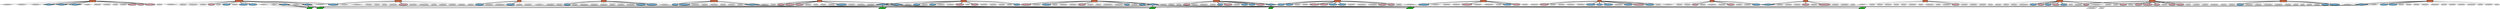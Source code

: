 graph IMDB {

	// Director nodes
	subgraph directors {
		node[shape=diamond style=filled]
		aromeclaudemichel
		abraunbettinai[ penwidth=5 fillcolor=lightskyblue]
		akinkelmartin[ penwidth=5 fillcolor=lightskyblue]
		atraykovatanas
		akronthalerthomas
		aaltmanroberti
		agustemmanuelii
		avergnejeanpierre[ penwidth=5 fillcolor=lightskyblue]
		acatonjonesmichael
		astephanbernhard
		aladogedominique
		aklischstefan
		ametcalfestephen[ penwidth=5 fillcolor=lightskyblue]
		atonetticlaudio[ penwidth=5 fillcolor=lightskyblue]
		aengelhardtwilhelm
		akappesstphane[ penwidth=5 fillcolor=lightskyblue]
		azensmichael
		amillergeorgei[ penwidth=5 fillcolor=lightskyblue]
		abonnetchristiani[ penwidth=5 fillcolor=lightskyblue]
		asciveresmarianna[ penwidth=5 fillcolor=lightskyblue]
		abattiatofranco
		aapprederisfranck
		apakulaalanj
		apunchevborislav
		agrimaldiaurelioi
		asummereric
		asoderberghsteven
		asurchadzhievstefani[ penwidth=5 fillcolor=lightskyblue]
		amarinovichanton[ penwidth=5 fillcolor=lightskyblue]
		averhoevenpauli[ penwidth=5 fillcolor=lightskyblue]
		agutjahrrainer
		akrgnther
	}

	// Actor nodes
	subgraph actors {
		node[style=filled]
		adietermann
		afredward
		afirminerichard
		aclaudiamessner
		aguillaumeromain
		aenzodimartino[ penwidth=5 fillcolor=lightskyblue]
		awilliamatherton
		aconsuelolupo
		astefanpetrov
		awayneknight
		aandreasschwaiger[ penwidth=5 fillcolor=lightskyblue]
		aanthonyheald
		aceceliaannbirt
		adinaconnolly
		aleonardlansink
		apierrearditi
		acoralyzahonero
		alyubomirbobchevski[ penwidth=5 fillcolor=lightskyblue]
		abrigittefossey
		alloydalan[ penwidth=5 fillcolor=lightskyblue]
		aivangrigorov
		aantoninobruschetta[ penwidth=5 fillcolor=lightskyblue]
		aluciasardo
		asamantharnier
		acarolflorence
		atheresascholze
		adenisarndt[ penwidth=5 fillcolor=lightskyblue]
		aemilmarkov
		ajeannetripplehorn[ penwidth=5 fillcolor=pink]
		ascottcaan
		ageorgeclooney
		agerdlohmeyer
		anicolegrimaudo
		aalexandrawinisky
		anicholaswoodeson
		awhoopigoldberg
		aindiravarma[ penwidth=5 fillcolor=lightskyblue]
		agretascacchi[ penwidth=5 fillcolor=pink]
		astefandanailov[ penwidth=5 fillcolor=lightskyblue]
		adanielvonbargen
		arobyndouglass[ penwidth=5 fillcolor=pink]
		amarenschumacher
		amiguelferrer
		aantoniettacarbonetti[ penwidth=5 fillcolor=pink]
		ajorgerhernandez
		avolkerranisch
		abrnicebejo
		astanleyanderson
		astevekuhn[ penwidth=5 fillcolor=lightskyblue]
		apaolaciampi
		aandygarcia
		asharonstone
		amarisaburger
		akarinthaler[ penwidth=5 fillcolor=pink]
		adanielegalea
		astevekalfa
		arichardegrant
		adavidsontag
		aivantonev
		asonyadjulgerova
		ajamessikking
		adimitarhadzhiyanev
		acatherinezetajones
		amarcospicuglia[ penwidth=5 fillcolor=lightskyblue]
		anormanarmour
		asheilapaterson[ penwidth=5 fillcolor=pink]
		ajohnheard
		agabrieleferzetti
		afrancishuster
		apetergallagher
		adavidthewlis[ penwidth=5 fillcolor=lightskyblue]
		aantonradichev
		asydneypollack
		ajrggudzuhn
		alaurabetti[ penwidth=5 fillcolor=pink]
		aannamariagherardi[ penwidth=5 fillcolor=pink]
		alarrysontag[ penwidth=5 fillcolor=lightskyblue]
		amaurizionicolosi
		afrancomirabella[ penwidth=5 fillcolor=pink]
		abarbaratabita
		ajanchappell
		anikoladadov
		aminianden[ penwidth=5 fillcolor=pink]
		aianholm
		alewissmith[ penwidth=5 fillcolor=lightskyblue]
		aviktordanchenko
		abradpitt[ penwidth=5 fillcolor=pink]
		amichaeldouglas[ penwidth=5 fillcolor=lightskyblue]
		aneilmaskell
		ajuliaroberts[ penwidth=5 fillcolor=pink]
		amanliosgalambro
		aberniemac
		ajohnfinn
		afloramontgomery[ penwidth=5 fillcolor=pink]
		ajackmcgee
		ageorgedzundza
		aarmelledeutsch
		aulrichmhe
		asotirmaynolovski[ penwidth=5 fillcolor=lightskyblue]
		acaseyaffleck
		arobertculp
		atzenokandov
		aivanbratanov
		amarksangster[ penwidth=5 fillcolor=pink]
		acaitlinoheaney[ penwidth=5 fillcolor=pink]
		alyubomirbachvarov[ penwidth=5 fillcolor=lightskyblue]
		aserenaautieri
		apetardespotov[ penwidth=5 fillcolor=lightskyblue]
		aterenceharvey[ penwidth=5 fillcolor=lightskyblue]
		agesinecukrowski
		aileanarigano[ penwidth=5 fillcolor=pink]
		agabriellelazure[ penwidth=5 fillcolor=pink]
		ajustinmonjo
		aginachiarelli[ penwidth=5 fillcolor=pink]
		aconnorwiddows
		alylelovett
		astancollymore[ penwidth=5 fillcolor=lightskyblue]
		araffaeladavi
		ajuliedray
		ajannowicki[ penwidth=5 fillcolor=lightskyblue]
		atzvetolyubrakovski[ penwidth=5 fillcolor=lightskyblue]
		afabiolobello
		afrankpatton[ penwidth=5 fillcolor=pink]
		amichalbajor
		atimothypaulperez[ penwidth=5 fillcolor=pink]
		atimrobbins
		adinamerrill
		aalancpeterson
		aludwigbriand[ penwidth=5 fillcolor=lightskyblue]
		adeanstockwell
		afrankcturner
		astanleytucci
		amarccaleb
		agilbellows
		amaurolenares
		astefanpejchev
		abogomilsimeonov
		adorothymalone
		adebraengle[ penwidth=5 fillcolor=pink]
		adonatellafinocchiaro
		amaxmller
		ageorgistamatov
		aangelahall
		astoychomazgalov
		avincenzocrivello
		avincentlecoeur[ penwidth=5 fillcolor=lightskyblue]
		arenateschroeter[ penwidth=5 fillcolor=pink]
		accilecassel[ penwidth=5 fillcolor=pink]
		adannflorek[ penwidth=5 fillcolor=lightskyblue]
		amikhailmikhajlov
		aauroraquattrocchi
		abrionjames
		ahristodinev
		asavahashamov
		aangelinasarova
		asamshepard[ penwidth=5 fillcolor=lightskyblue]
		ahubertmulzer[ penwidth=5 fillcolor=lightskyblue]
		adontiffany[ penwidth=5 fillcolor=lightskyblue]
		amarkusbker
		abiagiobarone
		asalvatorelazzaro
		amarcoleonardi
		akostatsonev
		amarcocavicchioli[ penwidth=5 fillcolor=lightskyblue]
		agusmercurio
		ajaimzwoolvett
		amanueladolcemascolo[ penwidth=5 fillcolor=pink]
		aleilanisarelle[ penwidth=5 fillcolor=pink]
		abenjohnson[ penwidth=5 fillcolor=lightskyblue]
		abruceayoung
		aloccorbery
		ajuttawachowiak
		athomasstielner[ penwidth=5 fillcolor=lightskyblue]
		asaromiano[ penwidth=5 fillcolor=lightskyblue]
		abillyconnolly
		aivankondov
		alucavitrano
		apenlopecruz[ penwidth=5 fillcolor=pink]
		akirilyanev[ penwidth=5 fillcolor=lightskyblue]
		achelcieross
		aganchoganchev
		avincentdonofrio
		adenzelwashington[ penwidth=5 fillcolor=lightskyblue]
		astephentobolowsky
		ahughkeaysbyrne
		adillonmoen[ penwidth=5 fillcolor=lightskyblue]
		adavidmorrissey
		aalicjajachiewicz
		abenjaminmouton
		aemiliaradeva
		apatricejuiff
		aheathcotewilliams
		amarkgantt[ penwidth=5 fillcolor=pink]
		aivandimov
		aannejacques[ penwidth=5 fillcolor=pink]
		ahumecronyn
		aleahayres
		acharlotterampling
		aeddasabatini
		acorradofortuna[ penwidth=5 fillcolor=lightskyblue]
		afranoisechristophe[ penwidth=5 fillcolor=pink]
		agiancarloscuderi[ penwidth=5 fillcolor=lightskyblue]
		apetyasilyanova
		aelliottgould
		adavidarnett
		adidierdijoux
		aradarassimov[ penwidth=5 fillcolor=pink]
		alorigalinski[ penwidth=5 fillcolor=pink]
		atonygoldwyn
		akunkabaeva[ penwidth=5 fillcolor=pink]
		akonstanzebreitebner
		atimberrington[ penwidth=5 fillcolor=pink]
		atizianalodato
		anelsonpeltz[ penwidth=5 fillcolor=lightskyblue]
		acarmelogalati
		apieradegliesposti
		aeddiejemison[ penwidth=5 fillcolor=pink]
		ahorstkummeth[ penwidth=5 fillcolor=lightskyblue]
		aluciacammalleri
		apaullnolan
		avyarakovacheva[ penwidth=5 fillcolor=pink]
		abillcable[ penwidth=5 fillcolor=lightskyblue]
		ajurneesmollett
		amariashopova[ penwidth=5 fillcolor=pink]
		aedkross
		alyubomirkanev
		ajohnlithgow[ penwidth=5 fillcolor=lightskyblue]
		acynthiastevenson
		aellenthomas[ penwidth=5 fillcolor=pink]
		acesareapolito
		astefanodionisi[ penwidth=5 fillcolor=lightskyblue]
		avannifois
		atommikulla
		aestefanacastro
		ahughdancy
		anevenakokanova
	}

	// Movie nodes
	subgraph movies {
		node[shape=box style=filled]
		aunetunfontsix[ fillcolor=coral penwidth=5]
		abasicinstinct[ fillcolor=coral penwidth=5]
		agrandpatronle[ fillcolor=coral penwidth=5]
		abadlands2005[ fillcolor=coral penwidth=5]
		aperdutoamor[ fillcolor=coral penwidth=5]
		aoceanstwelve[ fillcolor=coral penwidth=5]
		apelicanbriefthe[ fillcolor=coral penwidth=5]
		anerolio[ fillcolor=coral penwidth=5]
		aplayerthe[ fillcolor=coral penwidth=5]
		arosenheimcopsdie[ fillcolor=coral penwidth=5]
		abeautifuljoe[ fillcolor=coral penwidth=5]
		abasicinstinct2[ fillcolor=coral penwidth=5]
		aletztezeugeder[ fillcolor=coral penwidth=5]
		akristali[ fillcolor=coral penwidth=5]
		aribellela[ fillcolor=coral penwidth=5]
		aoceanseleven[ fillcolor=coral penwidth=5]
		ageratzite[ fillcolor=coral penwidth=5]
		aspasenieto[ fillcolor=coral penwidth=5]
		alegendazapaisiy[ fillcolor=coral penwidth=5]
		asaramay[ fillcolor=coral penwidth=5]
	}

	// Genre nodes
	subgraph genres {
		node[shape=parallelogram,style=filled]
		amystery[ fillcolor=limegreen penwidth=5]
		acomedy[ fillcolor=limegreen penwidth=5]
		ascifi[ fillcolor=limegreen penwidth=5]
		athriller[ fillcolor=limegreen penwidth=5]
		adrama[ fillcolor=limegreen penwidth=5]
		aaction
		adocumentary
		aromance[ fillcolor=limegreen penwidth=5]
		acrime[ fillcolor=limegreen penwidth=5]
	}

	// Movie edges
	aletztezeugeder--aandreasschwaiger[ penwidth=5]
	anerolio--amarcocavicchioli[ penwidth=5]
	aletztezeugeder--akonstanzebreitebner
	aspasenieto--alyubomirkanev
	agrandpatronle--aladogedominique
	abeautifuljoe--aalancpeterson
	abasicinstinct2--asharonstone
	aspasenieto--alyubomirbachvarov[ penwidth=5]
	abasicinstinct--achelcieross
	abasicinstinct--adanielvonbargen
	ageratzite--aganchoganchev
	arosenheimcopsdie--akinkelmartin[ penwidth=5]
	aletztezeugeder--azensmichael
	akristali--akostatsonev
	arosenheimcopsdie--ahubertmulzer[ penwidth=5]
	aperdutoamor--aantoninobruschetta[ penwidth=5]
	akristali--apetardespotov[ penwidth=5]
	aribellela--aauroraquattrocchi
	anerolio--amaurolenares
	abasicinstinct2--aellenthomas[ penwidth=5]
	aoceanseleven--ascottcaan
	anerolio--asalvatorelazzaro
	aoceanstwelve--acatherinezetajones
	aperdutoamor--aannamariagherardi[ penwidth=5]
	aplayerthe--abrionjames
	alegendazapaisiy--atzenokandov
	anerolio--agiancarloscuderi[ penwidth=5]
	aoceanstwelve--adinaconnolly
	abadlands2005--amiguelferrer
	agrandpatronle--afirminerichard
	aoceanstwelve--aminianden[ penwidth=5]
	aunetunfontsix--asamantharnier
	agrandpatronle--acoralyzahonero
	aribellela--astefanodionisi[ penwidth=5]
	aspasenieto--aemilmarkov
	aoceanseleven--aeddiejemison[ penwidth=5]
	abasicinstinct2--acatonjonesmichael
	akristali--apetyasilyanova
	asaramay--avannifois
	alegendazapaisiy--akirilyanev[ penwidth=5]
	aribellela--araffaeladavi
	anerolio--avincenzocrivello
	aperdutoamor--aradarassimov[ penwidth=5]
	abasicinstinct2--atimberrington[ penwidth=5]
	aspasenieto--asotirmaynolovski[ penwidth=5]
	aunetunfontsix--apatricejuiff
	aoceanseleven--acaseyaffleck
	arosenheimcopsdie--amaxmller
	abasicinstinct2--adavidmorrissey
	aspasenieto--akostatsonev
	aoceanstwelve--aedkross
	aribellela--aeddasabatini
	aplayerthe--asydneypollack
	aletztezeugeder--arenateschroeter[ penwidth=5]
	aoceanseleven--atimothypaulperez[ penwidth=5]
	aplayerthe--apetergallagher
	abasicinstinct2--aterenceharvey[ penwidth=5]
	abeautifuljoe--abillyconnolly
	apelicanbriefthe--ajamessikking
	aunetunfontsix--aloccorbery
	akristali--asonyadjulgerova
	arosenheimcopsdie--agutjahrrainer
	aplayerthe--aangelahall
	anerolio--afrancomirabella[ penwidth=5]
	arosenheimcopsdie--abraunbettinai[ penwidth=5]
	ageratzite--atzvetolyubrakovski[ penwidth=5]
	aoceanseleven--aelliottgould
	aoceanstwelve--asoderberghsteven
	agrandpatronle--afrancishuster
	akristali--aemiliaradeva
	agrandpatronle--atonetticlaudio[ penwidth=5]
	asaramay--abiagiobarone
	arosenheimcopsdie--ahorstkummeth[ penwidth=5]
	aplayerthe--atimrobbins
	anerolio--agrimaldiaurelioi
	apelicanbriefthe--atonygoldwyn
	abadlands2005--alloydalan[ penwidth=5]
	ageratzite--amarinovichanton[ penwidth=5]
	aperdutoamor--acorradofortuna[ penwidth=5]
	apelicanbriefthe--asamshepard[ penwidth=5]
	apelicanbriefthe--arobertculp
	aoceanseleven--amarkgantt[ penwidth=5]
	abeautifuljoe--agilbellows
	agrandpatronle--abonnetchristiani[ penwidth=5]
	aoceanstwelve--ascottcaan
	aplayerthe--alylelovett
	apelicanbriefthe--ajuliaroberts[ penwidth=5]
	ageratzite--aivandimov
	aunetunfontsix--aestefanacastro
	apelicanbriefthe--astanleyanderson
	abasicinstinct--ajeannetripplehorn[ penwidth=5]
	abeautifuljoe--ajurneesmollett
	abeautifuljoe--asharonstone
	apelicanbriefthe--ahumecronyn
	apelicanbriefthe--apakulaalanj
	ageratzite--aivantonev
	aspasenieto--anevenakokanova
	apelicanbriefthe--ajohnlithgow[ penwidth=5]
	aoceanseleven--abradpitt[ penwidth=5]
	aletztezeugeder--agesinecukrowski
	alegendazapaisiy--amikhailmikhajlov
	aspasenieto--abogomilsimeonov
	abeautifuljoe--anormanarmour
	abeautifuljoe--adannflorek[ penwidth=5]
	aplayerthe--agretascacchi[ penwidth=5]
	asaramay--aconsuelolupo
	abeautifuljoe--ajaimzwoolvett
	abadlands2005--adebraengle[ penwidth=5]
	aspasenieto--amichalbajor
	abasicinstinct2--afloramontgomery[ penwidth=5]
	abadlands2005--acaitlinoheaney[ penwidth=5]
	aoceanseleven--ageorgeclooney
	apelicanbriefthe--aanthonyheald
	abadlands2005--arobyndouglass[ penwidth=5]
	asaramay--aileanarigano[ penwidth=5]
	aplayerthe--avincentdonofrio
	abasicinstinct--asharonstone
	abeautifuljoe--afrankcturner
	abasicinstinct--ageorgedzundza
	aoceanseleven--alorigalinski[ penwidth=5]
	abasicinstinct--aleilanisarelle[ penwidth=5]
	abasicinstinct2--ajanchappell
	arosenheimcopsdie--akrgnther
	ageratzite--anikoladadov
	aplayerthe--aleahayres
	aoceanstwelve--ageorgeclooney
	agrandpatronle--accilecassel[ penwidth=5]
	aletztezeugeder--aleonardlansink
	abadlands2005--amarccaleb
	aperdutoamor--anicolegrimaudo
	abasicinstinct2--aneilmaskell
	anerolio--aantoniettacarbonetti[ penwidth=5]
	aletztezeugeder--aclaudiamessner
	aplayerthe--arichardegrant
	abadlands2005--ajustinmonjo
	agrandpatronle--afranoisechristophe[ penwidth=5]
	aoceanseleven--acarolflorence
	abasicinstinct--adenisarndt[ penwidth=5]
	ageratzite--astefanpetrov
	abeautifuljoe--aconnorwiddows
	aplayerthe--adeanstockwell
	aribellela--apaolaciampi
	aplayerthe--adinamerrill
	asaramay--abarbaratabita
	aplayerthe--afredward
	abadlands2005--ahughkeaysbyrne
	aletztezeugeder--astephanbernhard
	aspasenieto--aalicjajachiewicz
	abadlands2005--alewissmith[ penwidth=5]
	abasicinstinct--abenjaminmouton
	aperdutoamor--atizianalodato
	aribellela--agrimaldiaurelioi
	aperdutoamor--agabrieleferzetti
	abeautifuljoe--aianholm
	abadlands2005--astevekuhn[ penwidth=5]
	arosenheimcopsdie--amarenschumacher
	alegendazapaisiy--astoychomazgalov
	akristali--aivangrigorov
	aribellela--amarcoleonardi
	abasicinstinct2--acharlotterampling
	arosenheimcopsdie--agerdlohmeyer
	abeautifuljoe--adillonmoen[ penwidth=5]
	akristali--anevenakokanova
	anerolio--aluciasardo
	aunetunfontsix--adidierdijoux
	aperdutoamor--alucavitrano
	aunetunfontsix--ajuliedray
	aperdutoamor--abattiatofranco
	aoceanseleven--ajorgerhernandez
	abasicinstinct--abillcable[ penwidth=5]
	aoceanstwelve--adontiffany[ penwidth=5]
	ageratzite--amariashopova[ penwidth=5]
	abasicinstinct--abruceayoung
	aspasenieto--aantonradichev
	abasicinstinct2--aheathcotewilliams
	anerolio--apieradegliesposti
	arosenheimcopsdie--amarisaburger
	arosenheimcopsdie--athomasstielner[ penwidth=5]
	apelicanbriefthe--astanleytucci
	abeautifuljoe--ametcalfestephen[ penwidth=5]
	akristali--atraykovatanas
	abadlands2005--asharonstone
	alegendazapaisiy--aangelinasarova
	agrandpatronle--agabriellelazure[ penwidth=5]
	aspasenieto--ajannowicki[ penwidth=5]
	aletztezeugeder--ajrggudzuhn
	abasicinstinct2--adavidthewlis[ penwidth=5]
	aoceanstwelve--adavidsontag
	abasicinstinct2--astancollymore[ penwidth=5]
	aperdutoamor--amanliosgalambro
	arosenheimcopsdie--aandreasschwaiger[ penwidth=5]
	anerolio--amarcospicuglia[ penwidth=5]
	anerolio--aenzodimartino[ penwidth=5]
	aoceanstwelve--alarrysontag[ penwidth=5]
	ageratzite--aangelinasarova
	alegendazapaisiy--alyubomirbobchevski[ penwidth=5]
	asaramay--amanueladolcemascolo[ penwidth=5]
	abasicinstinct--astephentobolowsky
	asaramay--aluciacammalleri
	aoceanstwelve--ajuliaroberts[ penwidth=5]
	alegendazapaisiy--asavahashamov
	aperdutoamor--adonatellafinocchiaro
	asaramay--asciveresmarianna[ penwidth=5]
	apelicanbriefthe--awilliamatherton
	akristali--astoychomazgalov
	arosenheimcopsdie--aklischstefan
	arosenheimcopsdie--aengelhardtwilhelm
	abeautifuljoe--asheilapaterson[ penwidth=5]
	aspasenieto--astoychomazgalov
	aoceanseleven--aceceliaannbirt
	abeautifuljoe--abenjohnson[ penwidth=5]
	anerolio--amaurizionicolosi
	arosenheimcopsdie--akarinthaler[ penwidth=5]
	alegendazapaisiy--aivankondov
	aunetunfontsix--aapprederisfranck
	aletztezeugeder--atheresascholze
	alegendazapaisiy--aviktordanchenko
	aplayerthe--acynthiastevenson
	asaramay--acarmelogalati
	aunetunfontsix--abrnicebejo
	aunetunfontsix--aarmelledeutsch
	agrandpatronle--agustemmanuelii
	aletztezeugeder--avolkerranisch
	abasicinstinct--ajackmcgee
	arosenheimcopsdie--atommikulla
	aoceanstwelve--aandygarcia
	apelicanbriefthe--ajohnheard
	aletztezeugeder--ajuttawachowiak
	aoceanstwelve--abradpitt[ penwidth=5]
	anerolio--asaromiano[ penwidth=5]
	aoceanseleven--aberniemac
	abasicinstinct--averhoevenpauli[ penwidth=5]
	arosenheimcopsdie--amarkusbker
	aperdutoamor--aluciasardo
	agrandpatronle--asummereric
	ageratzite--astefanpejchev
	aunetunfontsix--avincentlecoeur[ penwidth=5]
	abadlands2005--amillergeorgei[ penwidth=5]
	asaramay--aluciasardo
	aunetunfontsix--aalexandrawinisky
	akristali--adimitarhadzhiyanev
	abadlands2005--agusmercurio
	abadlands2005--adavidarnett
	asaramay--aserenaautieri
	abasicinstinct--awayneknight
	abasicinstinct2--amarksangster[ penwidth=5]
	aoceanseleven--afrankpatton[ penwidth=5]
	aplayerthe--awhoopigoldberg
	aunetunfontsix--avergnejeanpierre[ penwidth=5]
	aoceanseleven--asoderberghsteven
	apelicanbriefthe--adenzelwashington[ penwidth=5]
	aoceanstwelve--acaseyaffleck
	apelicanbriefthe--anicholaswoodeson
	ageratzite--akunkabaeva[ penwidth=5]
	aplayerthe--aaltmanroberti
	aribellela--adanielegalea
	akristali--astefandanailov[ penwidth=5]
	abasicinstinct--amichaeldouglas[ penwidth=5]
	abeautifuljoe--aginachiarelli[ penwidth=5]
	agrandpatronle--akappesstphane[ penwidth=5]
	agrandpatronle--astevekalfa
	abasicinstinct2--ahughdancy
	aunetunfontsix--apierrearditi
	aspasenieto--apunchevborislav
	ageratzite--aivanbratanov
	anerolio--afabiolobello
	alegendazapaisiy--ahristodinev
	aletztezeugeder--adietermann
	aletztezeugeder--aulrichmhe
	abasicinstinct--adorothymalone
	aunetunfontsix--abrigittefossey
	aribellela--apenlopecruz[ penwidth=5]
	aoceanstwelve--anelsonpeltz[ penwidth=5]
	alegendazapaisiy--asurchadzhievstefani[ penwidth=5]
	agrandpatronle--aromeclaudemichel
	aoceanstwelve--aannejacques[ penwidth=5]
	apelicanbriefthe--ajohnfinn
	aribellela--alaurabetti[ penwidth=5]
	aoceanseleven--apaullnolan
	aribellela--acesareapolito
	ageratzite--avyarakovacheva[ penwidth=5]
	arosenheimcopsdie--akronthalerthomas
	aunetunfontsix--aguillaumeromain
	aunetunfontsix--aludwigbriand[ penwidth=5]
	abasicinstinct2--aindiravarma[ penwidth=5]
	ageratzite--ageorgistamatov

	// Genre edges
	asoderberghsteven--adocumentary
	avergnejeanpierre--acomedy[ penwidth=5]
	asurchadzhievstefani--adrama[ penwidth=5]
	acatonjonesmichael--amystery
	aaltmanroberti--athriller
	akronthalerthomas--acomedy
	apakulaalanj--athriller
	ametcalfestephen--aromance[ penwidth=5]
	aklischstefan--acomedy
	apakulaalanj--amystery
	akronthalerthomas--acrime
	asoderberghsteven--athriller
	akinkelmartin--acomedy[ penwidth=5]
	averhoevenpauli--amystery[ penwidth=5]
	asoderberghsteven--acomedy
	atraykovatanas--adrama
	akrgnther--acomedy
	asoderberghsteven--aaction
	apunchevborislav--adrama
	agrimaldiaurelioi--adrama
	averhoevenpauli--adrama[ penwidth=5]
	agutjahrrainer--acomedy
	aapprederisfranck--acomedy
	asoderberghsteven--acrime
	abraunbettinai--acomedy[ penwidth=5]
	amillergeorgei--ascifi[ penwidth=5]
	aaltmanroberti--acomedy
	akrgnther--acrime
	amarinovichanton--adrama[ penwidth=5]
	acatonjonesmichael--athriller
	abattiatofranco--adrama
	acatonjonesmichael--acrime
	averhoevenpauli--acrime[ penwidth=5]
	averhoevenpauli--athriller[ penwidth=5]
	ametcalfestephen--adrama[ penwidth=5]
	aaltmanroberti--adrama
	aklischstefan--acrime
	agutjahrrainer--acrime
	apakulaalanj--adrama
	akinkelmartin--acrime[ penwidth=5]
	azensmichael--acrime
	aengelhardtwilhelm--acrime
	acatonjonesmichael--adrama
	astephanbernhard--acrime
	ametcalfestephen--acomedy[ penwidth=5]
	abraunbettinai--acrime[ penwidth=5]

}
